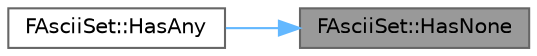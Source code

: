 digraph "FAsciiSet::HasNone"
{
 // INTERACTIVE_SVG=YES
 // LATEX_PDF_SIZE
  bgcolor="transparent";
  edge [fontname=Helvetica,fontsize=10,labelfontname=Helvetica,labelfontsize=10];
  node [fontname=Helvetica,fontsize=10,shape=box,height=0.2,width=0.4];
  rankdir="RL";
  Node1 [id="Node000001",label="FAsciiSet::HasNone",height=0.2,width=0.4,color="gray40", fillcolor="grey60", style="filled", fontcolor="black",tooltip="Test if string contains no character in set."];
  Node1 -> Node2 [id="edge1_Node000001_Node000002",dir="back",color="steelblue1",style="solid",tooltip=" "];
  Node2 [id="Node000002",label="FAsciiSet::HasAny",height=0.2,width=0.4,color="grey40", fillcolor="white", style="filled",URL="$d4/d0e/classFAsciiSet.html#a3943b363110a8febec4b515196b86dac",tooltip="Test if string contains any character in set."];
}
